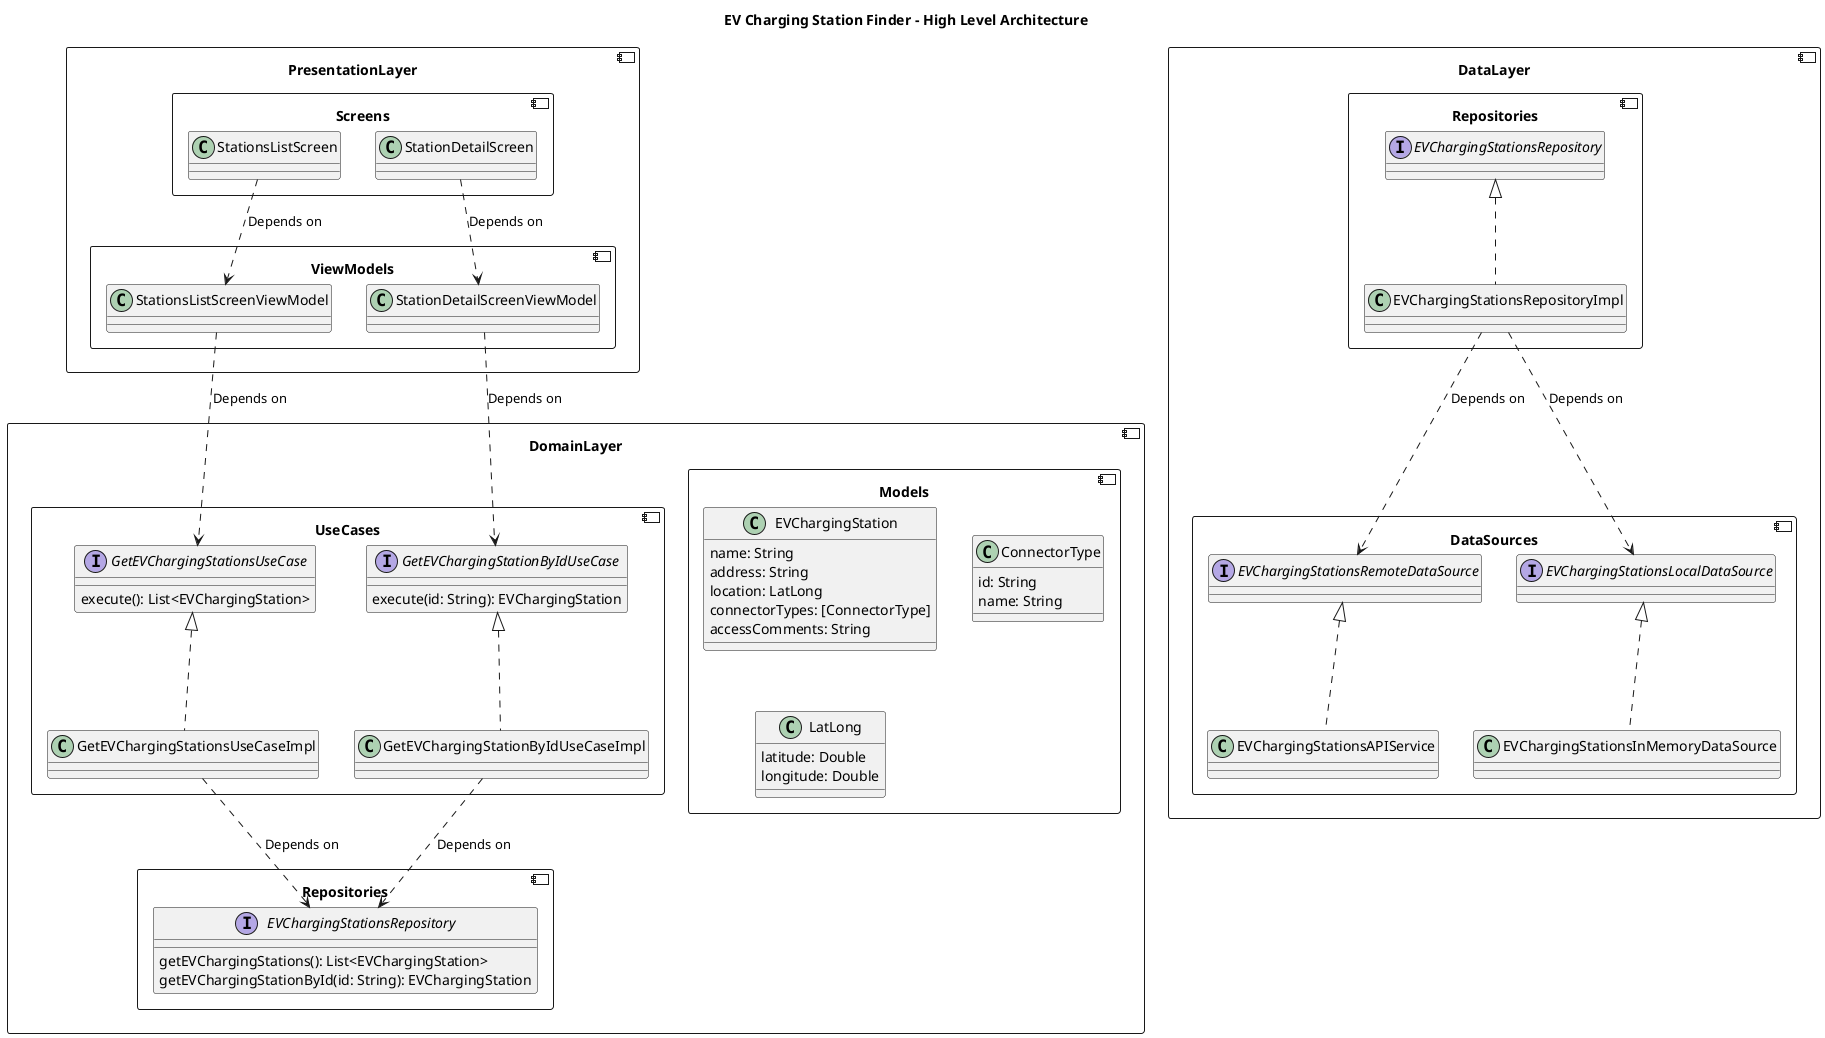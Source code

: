 @startuml EV Charging Station Finder Architecture

' Title and description
title EV Charging Station Finder - High Level Architecture

' Domain Layer
component DomainLayer {
    ' Repository interface
    component Repositories {
        interface EVChargingStationsRepository {
            getEVChargingStations(): List<EVChargingStation>
            getEVChargingStationById(id: String): EVChargingStation
        }
    }

    ' Models
    component Models {
        class EVChargingStation {
            name: String
            address: String
            location: LatLong
            connectorTypes: [ConnectorType]
            accessComments: String
        }
        class ConnectorType {
            id: String
            name: String
        }
        class LatLong {
            latitude: Double
            longitude: Double
        }
    }

    ' Use cases
    component UseCases {
        interface GetEVChargingStationsUseCase {
            execute(): List<EVChargingStation>
        }
        interface GetEVChargingStationByIdUseCase {
            execute(id: String): EVChargingStation
        }

        ' Use cases implementations
        class GetEVChargingStationsUseCaseImpl implements GetEVChargingStationsUseCase
        class GetEVChargingStationByIdUseCaseImpl implements GetEVChargingStationByIdUseCase
    }

    ' Use cases dependencies
    GetEVChargingStationsUseCaseImpl ..> EVChargingStationsRepository : Depends on
    GetEVChargingStationByIdUseCaseImpl ..> EVChargingStationsRepository : Depends on
}

' Data Layer
component DataLayer {
    ' Data sources interfaces
    component DataSources {
        interface EVChargingStationsRemoteDataSource
        interface EVChargingStationsLocalDataSource

        ' Data sources implementations
        class EVChargingStationsAPIService implements EVChargingStationsRemoteDataSource
        class EVChargingStationsInMemoryDataSource implements EVChargingStationsLocalDataSource
    }

    ' Repository implementation
    component Repositories {
        class EVChargingStationsRepositoryImpl implements EVChargingStationsRepository
    }

    EVChargingStationsRepositoryImpl ..> EVChargingStationsRemoteDataSource : Depends on
    EVChargingStationsRepositoryImpl ..> EVChargingStationsLocalDataSource : Depends on
}

' Presentation Layer
component PresentationLayer {
    ' ViewModels
    component ViewModels {
        class StationsListScreenViewModel
        class StationDetailScreenViewModel
    }

    ' ViewModels dependencies
    StationsListScreenViewModel ..> GetEVChargingStationsUseCase : Depends on
    StationDetailScreenViewModel ..> GetEVChargingStationByIdUseCase : Depends on

    ' Screens
    component Screens {
        class StationsListScreen
        class StationDetailScreen
    }

    ' Screens dependencies
    StationsListScreen ..> StationsListScreenViewModel : Depends on
    StationDetailScreen ..> StationDetailScreenViewModel : Depends on
}

@enduml
